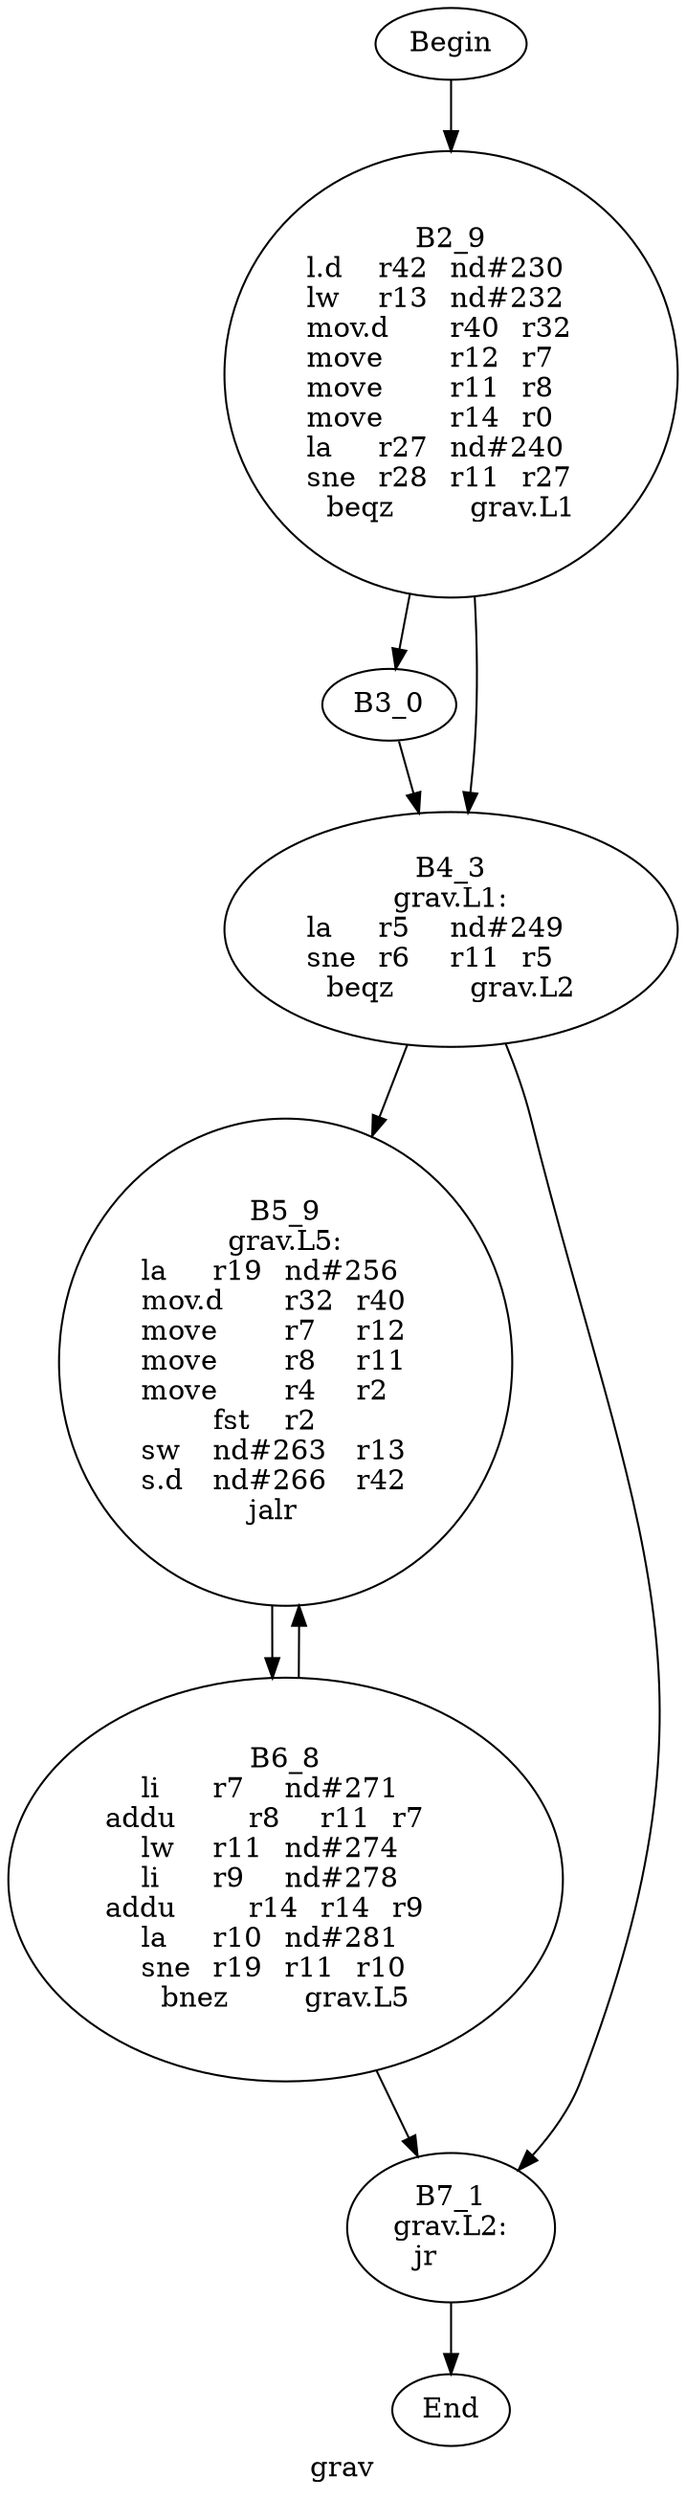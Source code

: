 digraph G{
	label = "grav"	style = "dashed";
	color = purple;
	Node0 [label = "Begin"];
	Node0 -> {Node2 }
	Node1 [label = "End"];
	Node1 -> {}
	Node2 [label = "B2_9\nl.d	r42	nd#230	\nlw	r13	nd#232	\nmov.d	r40	r32	\nmove	r12	r7	\nmove	r11	r8	\nmove	r14	r0	\nla	r27	nd#240	\nsne	r28	r11	r27	\nbeqz	grav.L1\n"];
	Node2 -> {Node3 Node4 }
	Node3 [label = "B3_0\n"];
	Node3 -> {Node4 }
	Node4 [label = "B4_3\ngrav.L1:\nla	r5	nd#249	\nsne	r6	r11	r5	\nbeqz	grav.L2\n"];
	Node4 -> {Node5 Node7 }
	Node5 [label = "B5_9\ngrav.L5:\nla	r19	nd#256	\nmov.d	r32	r40	\nmove	r7	r12	\nmove	r8	r11	\nmove	r4	r2	\nfst	r2	\nsw	nd#263	r13	\ns.d	nd#266	r42	\njalr	\n"];
	Node5 -> {Node6 }
	Node6 [label = "B6_8\nli	r7	nd#271	\naddu	r8	r11	r7	\nlw	r11	nd#274	\nli	r9	nd#278	\naddu	r14	r14	r9	\nla	r10	nd#281	\nsne	r19	r11	r10	\nbnez	grav.L5\n"];
	Node6 -> {Node7 Node5 }
	Node7 [label = "B7_1\ngrav.L2:\njr	\n"];
	Node7 -> {Node1 }
}
